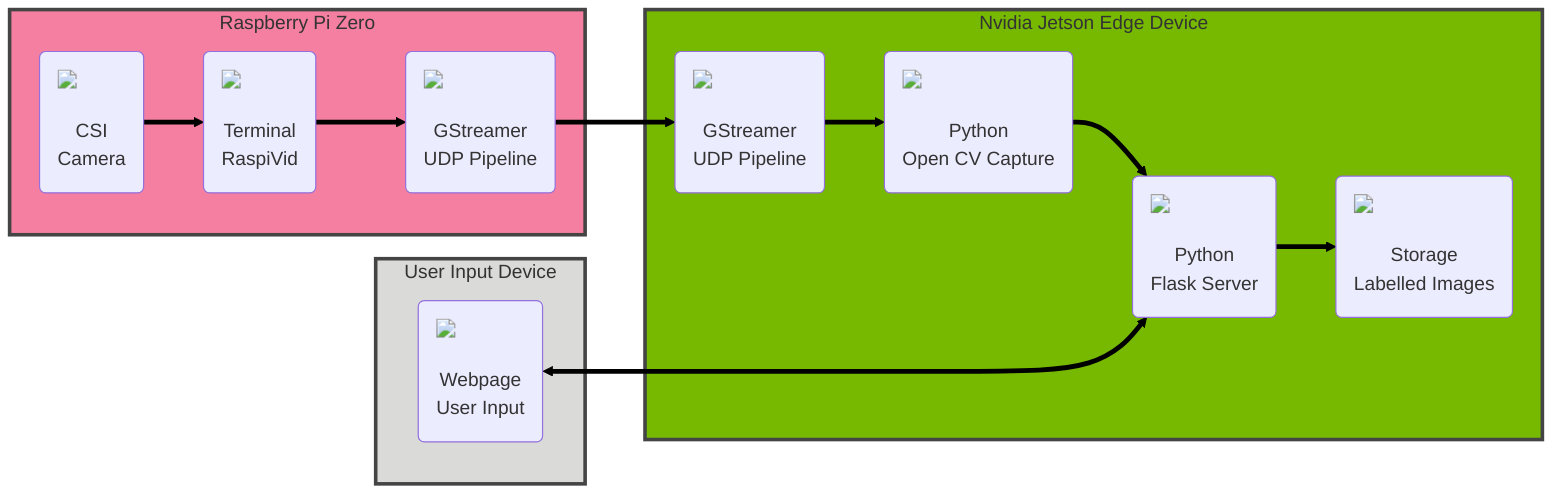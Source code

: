 flowchart LR
    %% @config{config.json}
    subgraph mbp["User Input Device"]
        direction LR
        %%Keyboard("<img width='80' src='https://static.thenounproject.com/png/91947-200.png' /><br>USB<br/> Keyboard")

        html-input("<img width='80'; src='https://static.thenounproject.com/png/2472836-200.png'/> <br> Webpage <br/> User Input")

        %%Keyboard --User Marked\n Score--> html-input
    end



    subgraph rpi["Raspberry Pi Zero"]
        direction LR

        Camera("<img width='80' src='https://static.thenounproject.com/png/589767-200.png' /><br>CSI<br/> Camera")
        terminal("<img width='80' src='https://static.thenounproject.com/png/2153153-200.png' /><br>Terminal<br/> RaspiVid")

        gstreamer-pipeline-rpi("<img width='80'; src='https://i.imgur.com/SYN5dLQ.png'/> <br> GStreamer <br/> UDP Pipeline")


        Camera --> terminal
        terminal --> gstreamer-pipeline-rpi

    end

    subgraph jetson["Nvidia Jetson Edge Device"]


        flask-server("<img width='80' src='https://flask.palletsprojects.com/en/2.0.x/_static/flask-icon.png' /><br> Python <br/> Flask Server")
        open-cv("<img width='80' src='https://opencv.org/wp-content/uploads/2020/07/OpenCV_logo_no_text_.png' /><br> Python <br/> Open CV Capture")
        gstreamer-pipeline-jetson("<img width='80'; src='https://i.imgur.com/SYN5dLQ.png'/> <br> GStreamer <br/> UDP Pipeline")
        drive("<img src='https://static.thenounproject.com/png/965901-200.png'; width='80'/><br>Storage<br/>Labelled Images ") 

        %%https://cdn.iconscout.com/icon/free/png-256/python-3628999-3030224.png
        

        gstreamer-pipeline-rpi --> gstreamer-pipeline-jetson
        gstreamer-pipeline-jetson --> open-cv
        open-cv --> flask-server
        flask-server --> drive

        html-input <----> flask-server
        %%kubConfig("<img src='https://cdn2.iconfinder.com/data/icons/mixd/512/20_kubernetes-512.png'; width='80'/><br>Kubernetes<br/> Configuration Yaml") 
        %%kubConfig --> KubNV
        %%kubedgeervice("<img src='https://static.thenounproject.com/png/2040656-200.png'; width='80'/><br>Kubernetes<br/> Service Deployment") 
    end





classDef container fill:#0db7ed,stroke:#444444,stroke-width:2px
classDef kuber fill:#9db8e9,stroke:#444444,stroke-width:2px
classDef nv fill:#76B900,stroke:#444444,stroke-width:3px
classDef raspbi fill:#f57fa1,stroke:#444444,stroke-width:3px
classDef apple fill:#dadad8,stroke:#444444,stroke-width:3px
classDef az fill:#FF9900,stroke:#444444,stroke-width:3px

class face,client-mqtt,mqtt-listen,mqtt-forward,cloud-mqtt,cloud-Render,input-container,camera-container container;
class KubCl,KubNV kuber;
class jetson nv;
class rpi raspbi;
class mbp apple;
class aws az;

linkStyle default stroke:#000,stroke-width:4px;